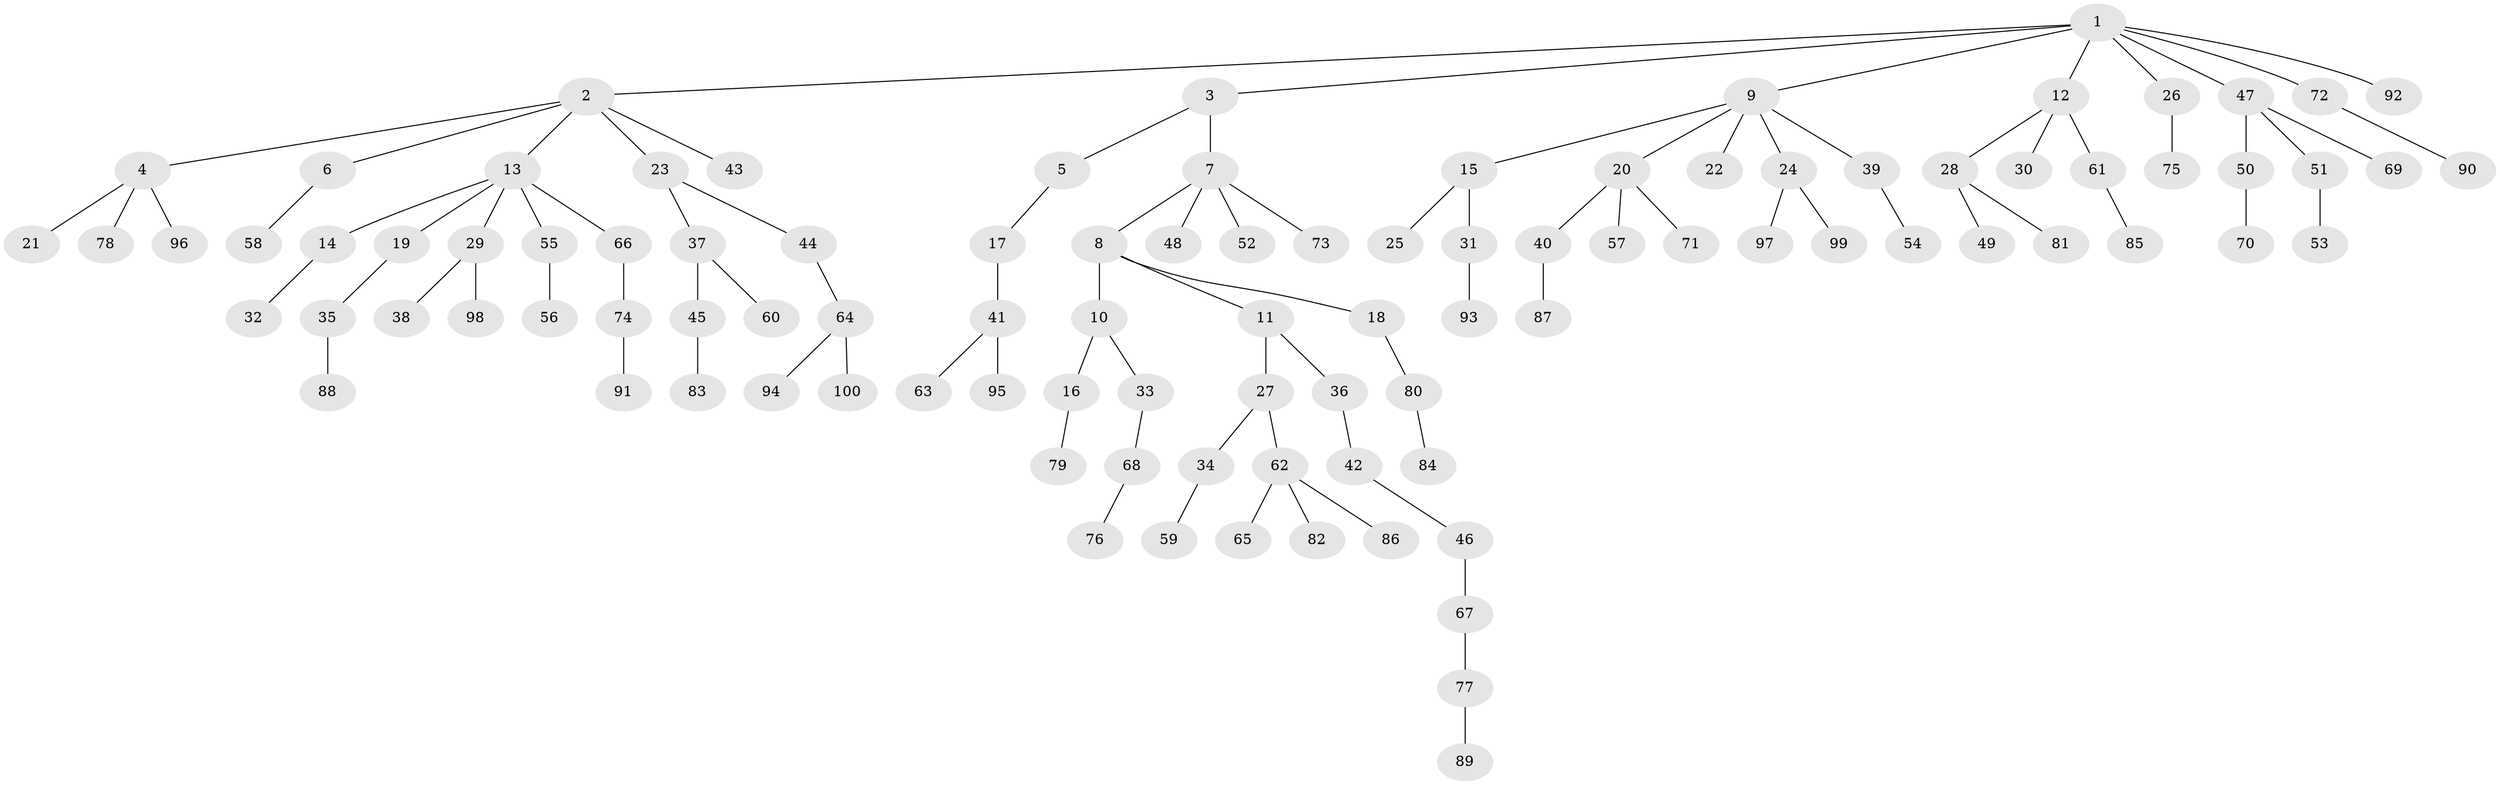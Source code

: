 // coarse degree distribution, {1: 0.8, 2: 0.15, 5: 0.025, 29: 0.025}
// Generated by graph-tools (version 1.1) at 2025/56/03/04/25 21:56:22]
// undirected, 100 vertices, 99 edges
graph export_dot {
graph [start="1"]
  node [color=gray90,style=filled];
  1;
  2;
  3;
  4;
  5;
  6;
  7;
  8;
  9;
  10;
  11;
  12;
  13;
  14;
  15;
  16;
  17;
  18;
  19;
  20;
  21;
  22;
  23;
  24;
  25;
  26;
  27;
  28;
  29;
  30;
  31;
  32;
  33;
  34;
  35;
  36;
  37;
  38;
  39;
  40;
  41;
  42;
  43;
  44;
  45;
  46;
  47;
  48;
  49;
  50;
  51;
  52;
  53;
  54;
  55;
  56;
  57;
  58;
  59;
  60;
  61;
  62;
  63;
  64;
  65;
  66;
  67;
  68;
  69;
  70;
  71;
  72;
  73;
  74;
  75;
  76;
  77;
  78;
  79;
  80;
  81;
  82;
  83;
  84;
  85;
  86;
  87;
  88;
  89;
  90;
  91;
  92;
  93;
  94;
  95;
  96;
  97;
  98;
  99;
  100;
  1 -- 2;
  1 -- 3;
  1 -- 9;
  1 -- 12;
  1 -- 26;
  1 -- 47;
  1 -- 72;
  1 -- 92;
  2 -- 4;
  2 -- 6;
  2 -- 13;
  2 -- 23;
  2 -- 43;
  3 -- 5;
  3 -- 7;
  4 -- 21;
  4 -- 78;
  4 -- 96;
  5 -- 17;
  6 -- 58;
  7 -- 8;
  7 -- 48;
  7 -- 52;
  7 -- 73;
  8 -- 10;
  8 -- 11;
  8 -- 18;
  9 -- 15;
  9 -- 20;
  9 -- 22;
  9 -- 24;
  9 -- 39;
  10 -- 16;
  10 -- 33;
  11 -- 27;
  11 -- 36;
  12 -- 28;
  12 -- 30;
  12 -- 61;
  13 -- 14;
  13 -- 19;
  13 -- 29;
  13 -- 55;
  13 -- 66;
  14 -- 32;
  15 -- 25;
  15 -- 31;
  16 -- 79;
  17 -- 41;
  18 -- 80;
  19 -- 35;
  20 -- 40;
  20 -- 57;
  20 -- 71;
  23 -- 37;
  23 -- 44;
  24 -- 97;
  24 -- 99;
  26 -- 75;
  27 -- 34;
  27 -- 62;
  28 -- 49;
  28 -- 81;
  29 -- 38;
  29 -- 98;
  31 -- 93;
  33 -- 68;
  34 -- 59;
  35 -- 88;
  36 -- 42;
  37 -- 45;
  37 -- 60;
  39 -- 54;
  40 -- 87;
  41 -- 63;
  41 -- 95;
  42 -- 46;
  44 -- 64;
  45 -- 83;
  46 -- 67;
  47 -- 50;
  47 -- 51;
  47 -- 69;
  50 -- 70;
  51 -- 53;
  55 -- 56;
  61 -- 85;
  62 -- 65;
  62 -- 82;
  62 -- 86;
  64 -- 94;
  64 -- 100;
  66 -- 74;
  67 -- 77;
  68 -- 76;
  72 -- 90;
  74 -- 91;
  77 -- 89;
  80 -- 84;
}
